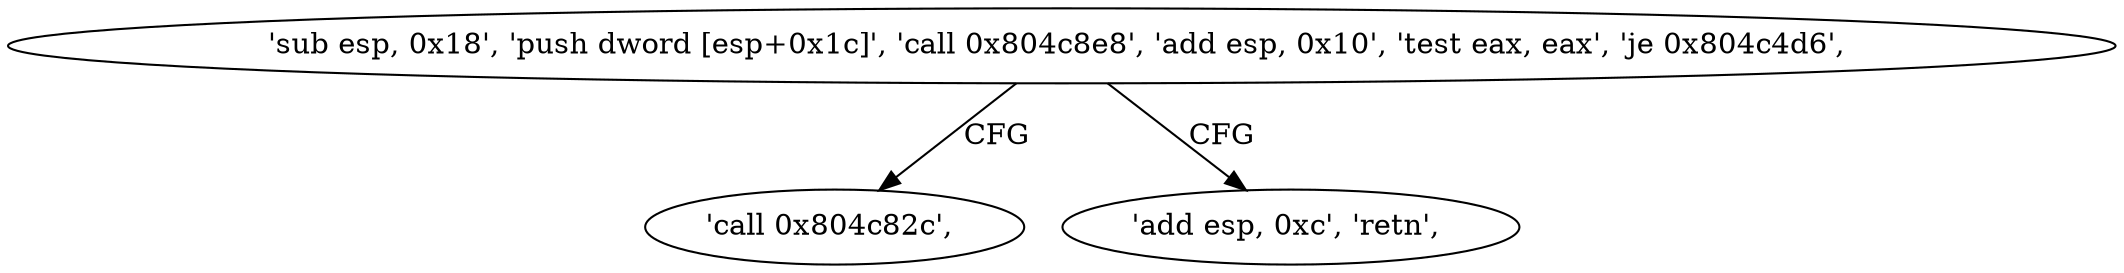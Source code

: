 digraph "func" {
"134530239" [label = "'sub esp, 0x18', 'push dword [esp+0x1c]', 'call 0x804c8e8', 'add esp, 0x10', 'test eax, eax', 'je 0x804c4d6', " ]
"134530262" [label = "'call 0x804c82c', " ]
"134530258" [label = "'add esp, 0xc', 'retn', " ]
"134530239" -> "134530262" [ label = "CFG" ]
"134530239" -> "134530258" [ label = "CFG" ]
}
